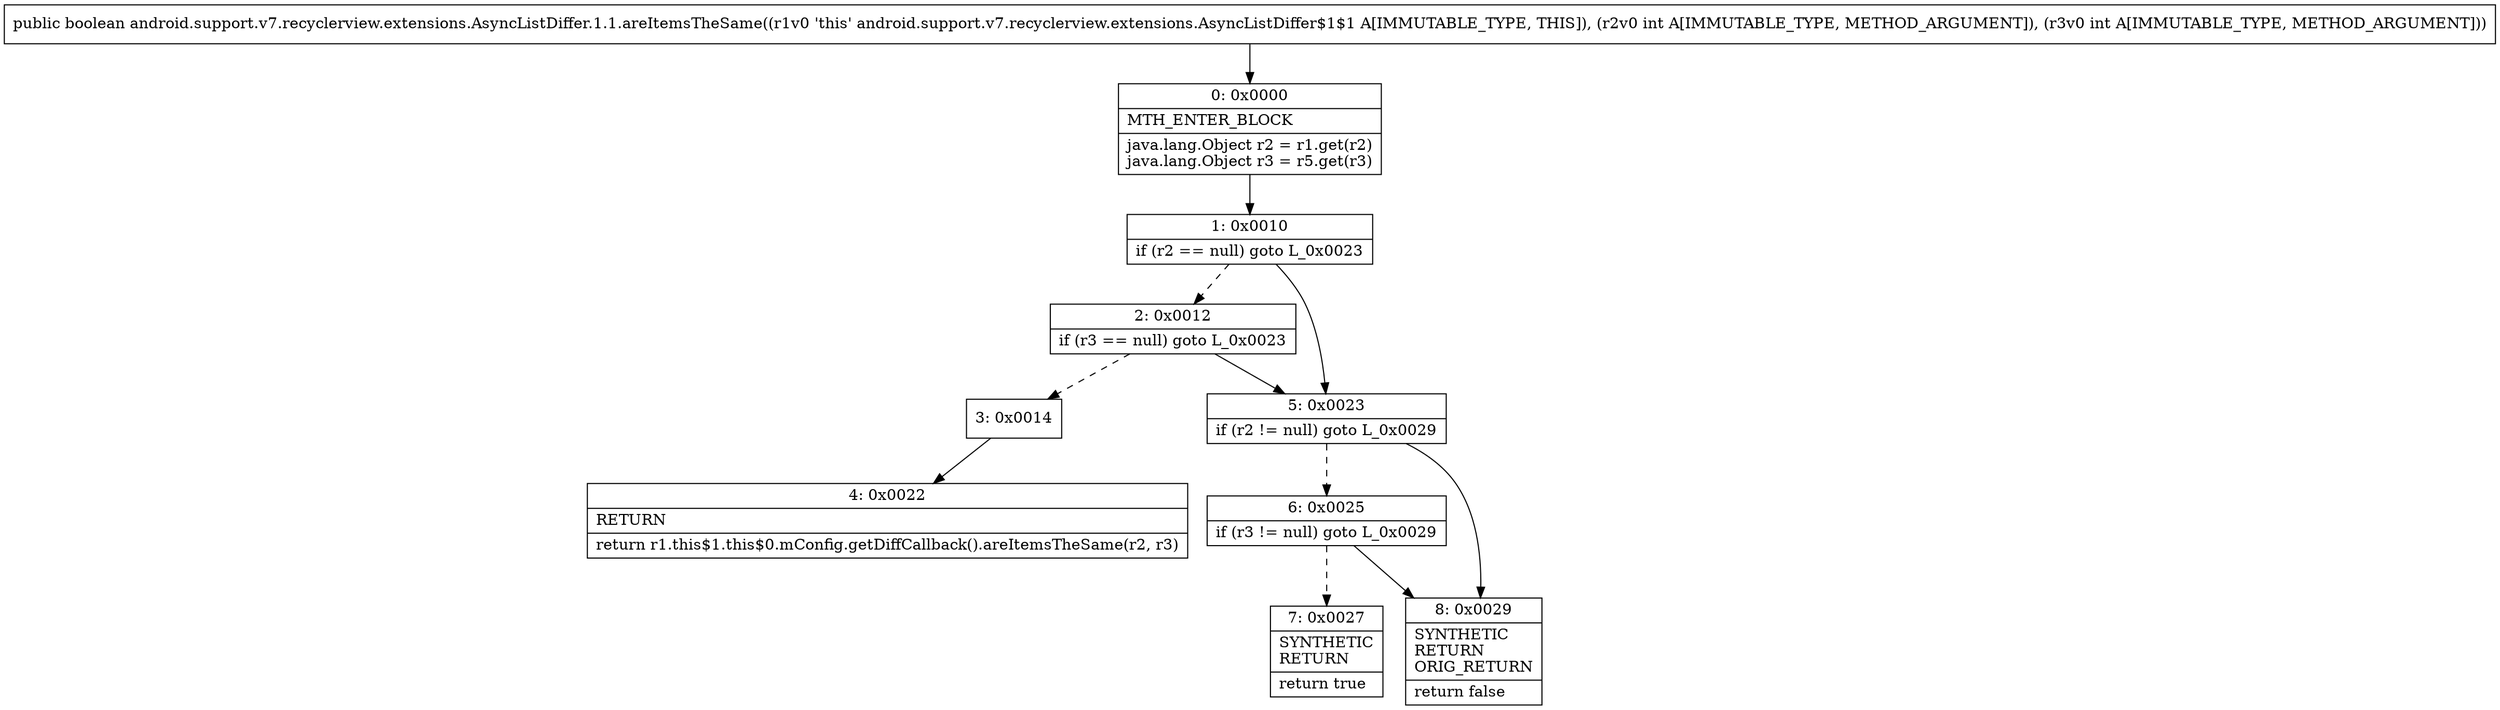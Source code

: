 digraph "CFG forandroid.support.v7.recyclerview.extensions.AsyncListDiffer.1.1.areItemsTheSame(II)Z" {
Node_0 [shape=record,label="{0\:\ 0x0000|MTH_ENTER_BLOCK\l|java.lang.Object r2 = r1.get(r2)\ljava.lang.Object r3 = r5.get(r3)\l}"];
Node_1 [shape=record,label="{1\:\ 0x0010|if (r2 == null) goto L_0x0023\l}"];
Node_2 [shape=record,label="{2\:\ 0x0012|if (r3 == null) goto L_0x0023\l}"];
Node_3 [shape=record,label="{3\:\ 0x0014}"];
Node_4 [shape=record,label="{4\:\ 0x0022|RETURN\l|return r1.this$1.this$0.mConfig.getDiffCallback().areItemsTheSame(r2, r3)\l}"];
Node_5 [shape=record,label="{5\:\ 0x0023|if (r2 != null) goto L_0x0029\l}"];
Node_6 [shape=record,label="{6\:\ 0x0025|if (r3 != null) goto L_0x0029\l}"];
Node_7 [shape=record,label="{7\:\ 0x0027|SYNTHETIC\lRETURN\l|return true\l}"];
Node_8 [shape=record,label="{8\:\ 0x0029|SYNTHETIC\lRETURN\lORIG_RETURN\l|return false\l}"];
MethodNode[shape=record,label="{public boolean android.support.v7.recyclerview.extensions.AsyncListDiffer.1.1.areItemsTheSame((r1v0 'this' android.support.v7.recyclerview.extensions.AsyncListDiffer$1$1 A[IMMUTABLE_TYPE, THIS]), (r2v0 int A[IMMUTABLE_TYPE, METHOD_ARGUMENT]), (r3v0 int A[IMMUTABLE_TYPE, METHOD_ARGUMENT])) }"];
MethodNode -> Node_0;
Node_0 -> Node_1;
Node_1 -> Node_2[style=dashed];
Node_1 -> Node_5;
Node_2 -> Node_3[style=dashed];
Node_2 -> Node_5;
Node_3 -> Node_4;
Node_5 -> Node_6[style=dashed];
Node_5 -> Node_8;
Node_6 -> Node_7[style=dashed];
Node_6 -> Node_8;
}

